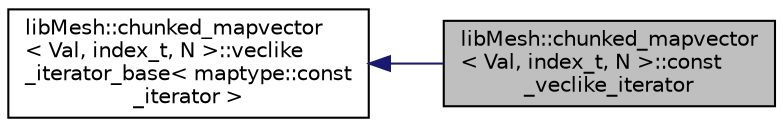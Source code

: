 digraph "libMesh::chunked_mapvector&lt; Val, index_t, N &gt;::const_veclike_iterator"
{
 // INTERACTIVE_SVG=YES
  edge [fontname="Helvetica",fontsize="10",labelfontname="Helvetica",labelfontsize="10"];
  node [fontname="Helvetica",fontsize="10",shape=record];
  rankdir="LR";
  Node1 [label="libMesh::chunked_mapvector\l\< Val, index_t, N \>::const\l_veclike_iterator",height=0.2,width=0.4,color="black", fillcolor="grey75", style="filled" fontcolor="black"];
  Node2 -> Node1 [dir="back",color="midnightblue",fontsize="10",style="solid",fontname="Helvetica"];
  Node2 [label="libMesh::chunked_mapvector\l\< Val, index_t, N \>::veclike\l_iterator_base\< maptype::const\l_iterator \>",height=0.2,width=0.4,color="black", fillcolor="white", style="filled",URL="$classlibMesh_1_1chunked__mapvector_1_1veclike__iterator__base.html"];
}
